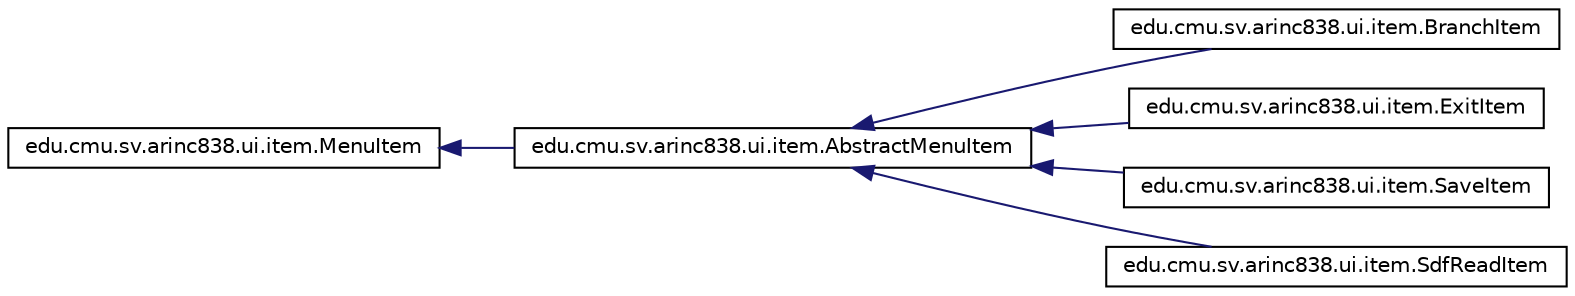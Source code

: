 digraph G
{
 // INTERACTIVE_SVG=YES
  edge [fontname="Helvetica",fontsize="10",labelfontname="Helvetica",labelfontsize="10"];
  node [fontname="Helvetica",fontsize="10",shape=record];
  rankdir="LR";
  Node1 [label="edu.cmu.sv.arinc838.ui.item.MenuItem",height=0.2,width=0.4,color="black", fillcolor="white", style="filled",URL="$interfaceedu_1_1cmu_1_1sv_1_1arinc838_1_1ui_1_1item_1_1_menu_item.html"];
  Node1 -> Node2 [dir="back",color="midnightblue",fontsize="10",style="solid",fontname="Helvetica"];
  Node2 [label="edu.cmu.sv.arinc838.ui.item.AbstractMenuItem",height=0.2,width=0.4,color="black", fillcolor="white", style="filled",URL="$classedu_1_1cmu_1_1sv_1_1arinc838_1_1ui_1_1item_1_1_abstract_menu_item.html"];
  Node2 -> Node3 [dir="back",color="midnightblue",fontsize="10",style="solid",fontname="Helvetica"];
  Node3 [label="edu.cmu.sv.arinc838.ui.item.BranchItem",height=0.2,width=0.4,color="black", fillcolor="white", style="filled",URL="$classedu_1_1cmu_1_1sv_1_1arinc838_1_1ui_1_1item_1_1_branch_item.html"];
  Node2 -> Node4 [dir="back",color="midnightblue",fontsize="10",style="solid",fontname="Helvetica"];
  Node4 [label="edu.cmu.sv.arinc838.ui.item.ExitItem",height=0.2,width=0.4,color="black", fillcolor="white", style="filled",URL="$classedu_1_1cmu_1_1sv_1_1arinc838_1_1ui_1_1item_1_1_exit_item.html"];
  Node2 -> Node5 [dir="back",color="midnightblue",fontsize="10",style="solid",fontname="Helvetica"];
  Node5 [label="edu.cmu.sv.arinc838.ui.item.SaveItem",height=0.2,width=0.4,color="black", fillcolor="white", style="filled",URL="$classedu_1_1cmu_1_1sv_1_1arinc838_1_1ui_1_1item_1_1_save_item.html"];
  Node2 -> Node6 [dir="back",color="midnightblue",fontsize="10",style="solid",fontname="Helvetica"];
  Node6 [label="edu.cmu.sv.arinc838.ui.item.SdfReadItem",height=0.2,width=0.4,color="black", fillcolor="white", style="filled",URL="$classedu_1_1cmu_1_1sv_1_1arinc838_1_1ui_1_1item_1_1_sdf_read_item.html"];
}
